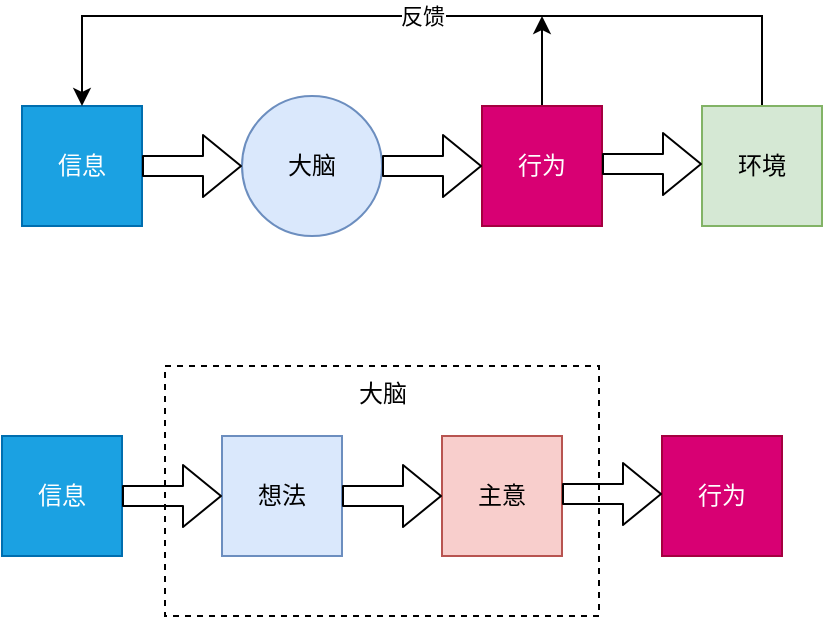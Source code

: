 <mxfile version="10.5.9" type="github"><diagram id="2xabKlP6Zr6Bbez55RSz" name="Page-1"><mxGraphModel dx="532" dy="1623" grid="1" gridSize="10" guides="1" tooltips="1" connect="1" arrows="1" fold="1" page="1" pageScale="1" pageWidth="827" pageHeight="1169" math="0" shadow="0"><root><mxCell id="0"/><mxCell id="1" parent="0"/><mxCell id="00p0SB7Ui2Wh_DtpkZ2y-23" value="大脑" style="rounded=0;whiteSpace=wrap;html=1;dashed=1;verticalAlign=top;" vertex="1" parent="1"><mxGeometry x="281.5" y="165" width="217" height="125" as="geometry"/></mxCell><mxCell id="00p0SB7Ui2Wh_DtpkZ2y-1" value="信息" style="rounded=0;whiteSpace=wrap;html=1;fillColor=#1ba1e2;strokeColor=#006EAF;fontColor=#ffffff;" vertex="1" parent="1"><mxGeometry x="200" y="200" width="60" height="60" as="geometry"/></mxCell><mxCell id="00p0SB7Ui2Wh_DtpkZ2y-5" value="想法" style="rounded=0;whiteSpace=wrap;html=1;fillColor=#dae8fc;strokeColor=#6c8ebf;" vertex="1" parent="1"><mxGeometry x="310" y="200" width="60" height="60" as="geometry"/></mxCell><mxCell id="00p0SB7Ui2Wh_DtpkZ2y-6" value="主意" style="rounded=0;whiteSpace=wrap;html=1;fillColor=#f8cecc;strokeColor=#b85450;" vertex="1" parent="1"><mxGeometry x="420" y="200" width="60" height="60" as="geometry"/></mxCell><mxCell id="00p0SB7Ui2Wh_DtpkZ2y-7" value="行为&lt;br&gt;" style="rounded=0;whiteSpace=wrap;html=1;fillColor=#d80073;strokeColor=#A50040;fontColor=#ffffff;" vertex="1" parent="1"><mxGeometry x="530" y="200" width="60" height="60" as="geometry"/></mxCell><mxCell id="00p0SB7Ui2Wh_DtpkZ2y-8" value="信息" style="whiteSpace=wrap;html=1;aspect=fixed;fillColor=#1ba1e2;strokeColor=#006EAF;fontColor=#ffffff;" vertex="1" parent="1"><mxGeometry x="210" y="35" width="60" height="60" as="geometry"/></mxCell><mxCell id="00p0SB7Ui2Wh_DtpkZ2y-9" value="大脑" style="ellipse;whiteSpace=wrap;html=1;aspect=fixed;fillColor=#dae8fc;strokeColor=#6c8ebf;" vertex="1" parent="1"><mxGeometry x="320" y="30" width="70" height="70" as="geometry"/></mxCell><mxCell id="00p0SB7Ui2Wh_DtpkZ2y-18" style="edgeStyle=orthogonalEdgeStyle;rounded=0;orthogonalLoop=1;jettySize=auto;html=1;exitX=0.5;exitY=0;exitDx=0;exitDy=0;" edge="1" parent="1" source="00p0SB7Ui2Wh_DtpkZ2y-10"><mxGeometry relative="1" as="geometry"><mxPoint x="470" y="-10" as="targetPoint"/></mxGeometry></mxCell><mxCell id="00p0SB7Ui2Wh_DtpkZ2y-10" value="行为" style="whiteSpace=wrap;html=1;aspect=fixed;fillColor=#d80073;strokeColor=#A50040;fontColor=#ffffff;" vertex="1" parent="1"><mxGeometry x="440" y="35" width="60" height="60" as="geometry"/></mxCell><mxCell id="00p0SB7Ui2Wh_DtpkZ2y-17" value="反馈" style="edgeStyle=orthogonalEdgeStyle;rounded=0;orthogonalLoop=1;jettySize=auto;html=1;exitX=0.5;exitY=0;exitDx=0;exitDy=0;entryX=0.5;entryY=0;entryDx=0;entryDy=0;" edge="1" parent="1" source="00p0SB7Ui2Wh_DtpkZ2y-11" target="00p0SB7Ui2Wh_DtpkZ2y-8"><mxGeometry relative="1" as="geometry"><Array as="points"><mxPoint x="580" y="-10"/><mxPoint x="240" y="-10"/></Array></mxGeometry></mxCell><mxCell id="00p0SB7Ui2Wh_DtpkZ2y-11" value="环境" style="whiteSpace=wrap;html=1;aspect=fixed;fillColor=#d5e8d4;strokeColor=#82b366;" vertex="1" parent="1"><mxGeometry x="550" y="35" width="60" height="60" as="geometry"/></mxCell><mxCell id="00p0SB7Ui2Wh_DtpkZ2y-12" value="" style="shape=flexArrow;endArrow=classic;html=1;" edge="1" parent="1"><mxGeometry width="50" height="50" relative="1" as="geometry"><mxPoint x="270" y="65" as="sourcePoint"/><mxPoint x="320" y="65" as="targetPoint"/></mxGeometry></mxCell><mxCell id="00p0SB7Ui2Wh_DtpkZ2y-15" value="" style="shape=flexArrow;endArrow=classic;html=1;" edge="1" parent="1"><mxGeometry width="50" height="50" relative="1" as="geometry"><mxPoint x="390" y="65" as="sourcePoint"/><mxPoint x="440" y="65" as="targetPoint"/></mxGeometry></mxCell><mxCell id="00p0SB7Ui2Wh_DtpkZ2y-16" value="" style="shape=flexArrow;endArrow=classic;html=1;" edge="1" parent="1"><mxGeometry width="50" height="50" relative="1" as="geometry"><mxPoint x="500" y="64" as="sourcePoint"/><mxPoint x="550" y="64" as="targetPoint"/></mxGeometry></mxCell><mxCell id="00p0SB7Ui2Wh_DtpkZ2y-20" value="" style="shape=flexArrow;endArrow=classic;html=1;" edge="1" parent="1"><mxGeometry width="50" height="50" relative="1" as="geometry"><mxPoint x="260" y="230" as="sourcePoint"/><mxPoint x="310" y="230" as="targetPoint"/></mxGeometry></mxCell><mxCell id="00p0SB7Ui2Wh_DtpkZ2y-21" value="" style="shape=flexArrow;endArrow=classic;html=1;" edge="1" parent="1"><mxGeometry width="50" height="50" relative="1" as="geometry"><mxPoint x="370" y="230" as="sourcePoint"/><mxPoint x="420" y="230" as="targetPoint"/></mxGeometry></mxCell><mxCell id="00p0SB7Ui2Wh_DtpkZ2y-22" value="" style="shape=flexArrow;endArrow=classic;html=1;" edge="1" parent="1"><mxGeometry width="50" height="50" relative="1" as="geometry"><mxPoint x="480" y="229" as="sourcePoint"/><mxPoint x="530" y="229" as="targetPoint"/></mxGeometry></mxCell></root></mxGraphModel></diagram></mxfile>